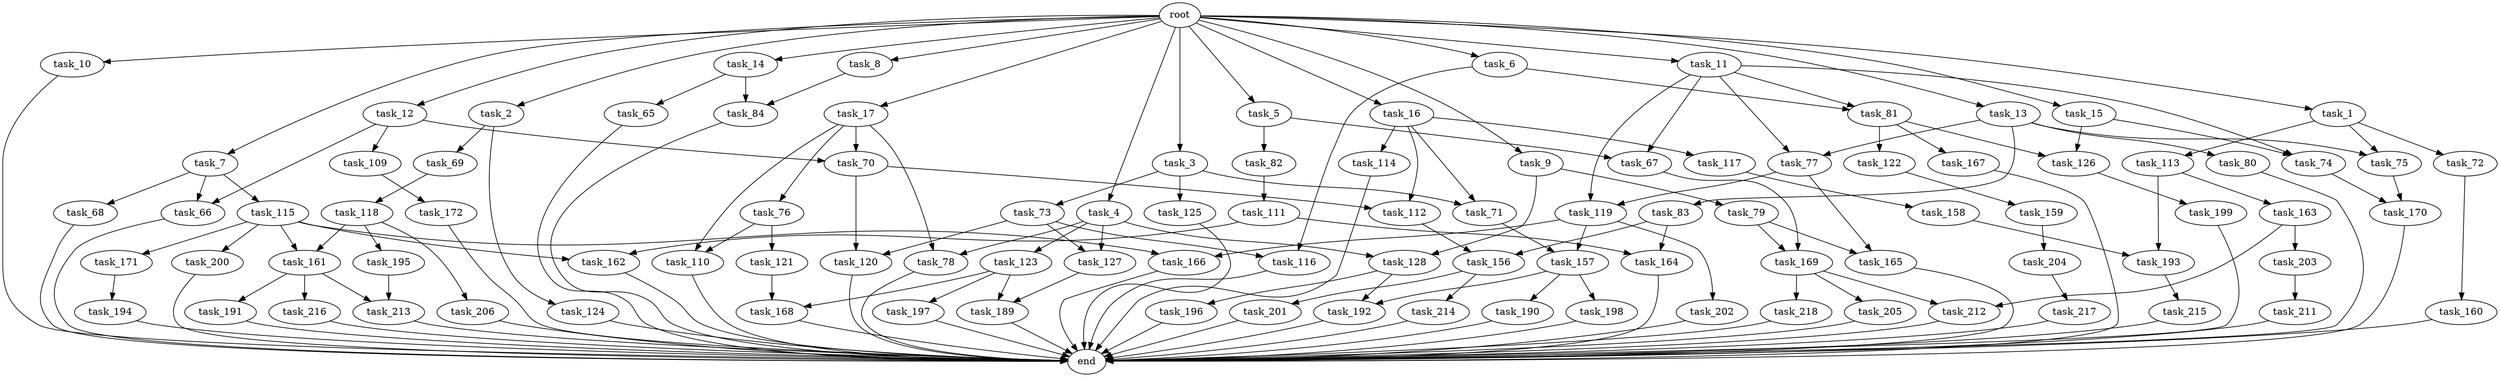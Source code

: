 digraph G {
  root [size="0.000000"];
  task_1 [size="10.240000"];
  task_2 [size="10.240000"];
  task_3 [size="10.240000"];
  task_4 [size="10.240000"];
  task_5 [size="10.240000"];
  task_6 [size="10.240000"];
  task_7 [size="10.240000"];
  task_8 [size="10.240000"];
  task_9 [size="10.240000"];
  task_10 [size="10.240000"];
  task_11 [size="10.240000"];
  task_12 [size="10.240000"];
  task_13 [size="10.240000"];
  task_14 [size="10.240000"];
  task_15 [size="10.240000"];
  task_16 [size="10.240000"];
  task_17 [size="10.240000"];
  task_65 [size="3092376453.120000"];
  task_66 [size="1116691496.960000"];
  task_67 [size="6184752906.240000"];
  task_68 [size="773094113.280000"];
  task_69 [size="773094113.280000"];
  task_70 [size="1717986918.400000"];
  task_71 [size="6871947673.600000"];
  task_72 [size="4209067950.080000"];
  task_73 [size="1374389534.720000"];
  task_74 [size="8589934592.000000"];
  task_75 [size="5583457484.800000"];
  task_76 [size="1374389534.720000"];
  task_77 [size="4466765987.840000"];
  task_78 [size="6871947673.600000"];
  task_79 [size="4209067950.080000"];
  task_80 [size="1374389534.720000"];
  task_81 [size="11682311045.120001"];
  task_82 [size="3092376453.120000"];
  task_83 [size="1374389534.720000"];
  task_84 [size="10050223472.639999"];
  task_109 [size="343597383.680000"];
  task_110 [size="3521873182.720000"];
  task_111 [size="8589934592.000000"];
  task_112 [size="5841155522.560000"];
  task_113 [size="4209067950.080000"];
  task_114 [size="5497558138.880000"];
  task_115 [size="773094113.280000"];
  task_116 [size="10737418240.000000"];
  task_117 [size="5497558138.880000"];
  task_118 [size="1374389534.720000"];
  task_119 [size="8589934592.000000"];
  task_120 [size="2491081031.680000"];
  task_121 [size="2147483648.000000"];
  task_122 [size="3092376453.120000"];
  task_123 [size="5497558138.880000"];
  task_124 [size="773094113.280000"];
  task_125 [size="1374389534.720000"];
  task_126 [size="8589934592.000000"];
  task_127 [size="7645041786.880000"];
  task_128 [size="9706626088.960001"];
  task_156 [size="7730941132.800000"];
  task_157 [size="1717986918.400000"];
  task_158 [size="6957847019.520000"];
  task_159 [size="3092376453.120000"];
  task_160 [size="2147483648.000000"];
  task_161 [size="2920577761.280000"];
  task_162 [size="9363028705.280001"];
  task_163 [size="2147483648.000000"];
  task_164 [size="15547781611.520000"];
  task_165 [size="6871947673.600000"];
  task_166 [size="2147483648.000000"];
  task_167 [size="3092376453.120000"];
  task_168 [size="687194767.360000"];
  task_169 [size="9964324126.719999"];
  task_170 [size="7301444403.200000"];
  task_171 [size="773094113.280000"];
  task_172 [size="3092376453.120000"];
  task_189 [size="2491081031.680000"];
  task_190 [size="773094113.280000"];
  task_191 [size="4209067950.080000"];
  task_192 [size="4982162063.360000"];
  task_193 [size="2491081031.680000"];
  task_194 [size="1374389534.720000"];
  task_195 [size="2147483648.000000"];
  task_196 [size="4209067950.080000"];
  task_197 [size="343597383.680000"];
  task_198 [size="773094113.280000"];
  task_199 [size="6957847019.520000"];
  task_200 [size="773094113.280000"];
  task_201 [size="343597383.680000"];
  task_202 [size="1374389534.720000"];
  task_203 [size="343597383.680000"];
  task_204 [size="4209067950.080000"];
  task_205 [size="6957847019.520000"];
  task_206 [size="2147483648.000000"];
  task_211 [size="5497558138.880000"];
  task_212 [size="7301444403.200000"];
  task_213 [size="11166914969.600000"];
  task_214 [size="343597383.680000"];
  task_215 [size="343597383.680000"];
  task_216 [size="4209067950.080000"];
  task_217 [size="6957847019.520000"];
  task_218 [size="6957847019.520000"];
  end [size="0.000000"];

  root -> task_1 [size="1.000000"];
  root -> task_2 [size="1.000000"];
  root -> task_3 [size="1.000000"];
  root -> task_4 [size="1.000000"];
  root -> task_5 [size="1.000000"];
  root -> task_6 [size="1.000000"];
  root -> task_7 [size="1.000000"];
  root -> task_8 [size="1.000000"];
  root -> task_9 [size="1.000000"];
  root -> task_10 [size="1.000000"];
  root -> task_11 [size="1.000000"];
  root -> task_12 [size="1.000000"];
  root -> task_13 [size="1.000000"];
  root -> task_14 [size="1.000000"];
  root -> task_15 [size="1.000000"];
  root -> task_16 [size="1.000000"];
  root -> task_17 [size="1.000000"];
  task_1 -> task_72 [size="411041792.000000"];
  task_1 -> task_75 [size="411041792.000000"];
  task_1 -> task_113 [size="411041792.000000"];
  task_2 -> task_69 [size="75497472.000000"];
  task_2 -> task_124 [size="75497472.000000"];
  task_3 -> task_71 [size="134217728.000000"];
  task_3 -> task_73 [size="134217728.000000"];
  task_3 -> task_125 [size="134217728.000000"];
  task_4 -> task_78 [size="536870912.000000"];
  task_4 -> task_123 [size="536870912.000000"];
  task_4 -> task_127 [size="536870912.000000"];
  task_4 -> task_128 [size="536870912.000000"];
  task_5 -> task_67 [size="301989888.000000"];
  task_5 -> task_82 [size="301989888.000000"];
  task_6 -> task_81 [size="838860800.000000"];
  task_6 -> task_116 [size="838860800.000000"];
  task_7 -> task_66 [size="75497472.000000"];
  task_7 -> task_68 [size="75497472.000000"];
  task_7 -> task_115 [size="75497472.000000"];
  task_8 -> task_84 [size="679477248.000000"];
  task_9 -> task_79 [size="411041792.000000"];
  task_9 -> task_128 [size="411041792.000000"];
  task_10 -> end [size="1.000000"];
  task_11 -> task_67 [size="301989888.000000"];
  task_11 -> task_74 [size="301989888.000000"];
  task_11 -> task_77 [size="301989888.000000"];
  task_11 -> task_81 [size="301989888.000000"];
  task_11 -> task_119 [size="301989888.000000"];
  task_12 -> task_66 [size="33554432.000000"];
  task_12 -> task_70 [size="33554432.000000"];
  task_12 -> task_109 [size="33554432.000000"];
  task_13 -> task_75 [size="134217728.000000"];
  task_13 -> task_77 [size="134217728.000000"];
  task_13 -> task_80 [size="134217728.000000"];
  task_13 -> task_83 [size="134217728.000000"];
  task_14 -> task_65 [size="301989888.000000"];
  task_14 -> task_84 [size="301989888.000000"];
  task_15 -> task_74 [size="536870912.000000"];
  task_15 -> task_126 [size="536870912.000000"];
  task_16 -> task_71 [size="536870912.000000"];
  task_16 -> task_112 [size="536870912.000000"];
  task_16 -> task_114 [size="536870912.000000"];
  task_16 -> task_117 [size="536870912.000000"];
  task_17 -> task_70 [size="134217728.000000"];
  task_17 -> task_76 [size="134217728.000000"];
  task_17 -> task_78 [size="134217728.000000"];
  task_17 -> task_110 [size="134217728.000000"];
  task_65 -> end [size="1.000000"];
  task_66 -> end [size="1.000000"];
  task_67 -> task_169 [size="838860800.000000"];
  task_68 -> end [size="1.000000"];
  task_69 -> task_118 [size="134217728.000000"];
  task_70 -> task_112 [size="33554432.000000"];
  task_70 -> task_120 [size="33554432.000000"];
  task_71 -> task_157 [size="33554432.000000"];
  task_72 -> task_160 [size="209715200.000000"];
  task_73 -> task_116 [size="209715200.000000"];
  task_73 -> task_120 [size="209715200.000000"];
  task_73 -> task_127 [size="209715200.000000"];
  task_74 -> task_170 [size="301989888.000000"];
  task_75 -> task_170 [size="411041792.000000"];
  task_76 -> task_110 [size="209715200.000000"];
  task_76 -> task_121 [size="209715200.000000"];
  task_77 -> task_119 [size="536870912.000000"];
  task_77 -> task_165 [size="536870912.000000"];
  task_78 -> end [size="1.000000"];
  task_79 -> task_165 [size="134217728.000000"];
  task_79 -> task_169 [size="134217728.000000"];
  task_80 -> end [size="1.000000"];
  task_81 -> task_122 [size="301989888.000000"];
  task_81 -> task_126 [size="301989888.000000"];
  task_81 -> task_167 [size="301989888.000000"];
  task_82 -> task_111 [size="838860800.000000"];
  task_83 -> task_156 [size="679477248.000000"];
  task_83 -> task_164 [size="679477248.000000"];
  task_84 -> end [size="1.000000"];
  task_109 -> task_172 [size="301989888.000000"];
  task_110 -> end [size="1.000000"];
  task_111 -> task_162 [size="838860800.000000"];
  task_111 -> task_164 [size="838860800.000000"];
  task_112 -> task_156 [size="75497472.000000"];
  task_113 -> task_163 [size="209715200.000000"];
  task_113 -> task_193 [size="209715200.000000"];
  task_114 -> end [size="1.000000"];
  task_115 -> task_161 [size="75497472.000000"];
  task_115 -> task_162 [size="75497472.000000"];
  task_115 -> task_166 [size="75497472.000000"];
  task_115 -> task_171 [size="75497472.000000"];
  task_115 -> task_200 [size="75497472.000000"];
  task_116 -> end [size="1.000000"];
  task_117 -> task_158 [size="679477248.000000"];
  task_118 -> task_161 [size="209715200.000000"];
  task_118 -> task_195 [size="209715200.000000"];
  task_118 -> task_206 [size="209715200.000000"];
  task_119 -> task_157 [size="134217728.000000"];
  task_119 -> task_166 [size="134217728.000000"];
  task_119 -> task_202 [size="134217728.000000"];
  task_120 -> end [size="1.000000"];
  task_121 -> task_168 [size="33554432.000000"];
  task_122 -> task_159 [size="301989888.000000"];
  task_123 -> task_168 [size="33554432.000000"];
  task_123 -> task_189 [size="33554432.000000"];
  task_123 -> task_197 [size="33554432.000000"];
  task_124 -> end [size="1.000000"];
  task_125 -> end [size="1.000000"];
  task_126 -> task_199 [size="679477248.000000"];
  task_127 -> task_189 [size="209715200.000000"];
  task_128 -> task_192 [size="411041792.000000"];
  task_128 -> task_196 [size="411041792.000000"];
  task_156 -> task_201 [size="33554432.000000"];
  task_156 -> task_214 [size="33554432.000000"];
  task_157 -> task_190 [size="75497472.000000"];
  task_157 -> task_192 [size="75497472.000000"];
  task_157 -> task_198 [size="75497472.000000"];
  task_158 -> task_193 [size="33554432.000000"];
  task_159 -> task_204 [size="411041792.000000"];
  task_160 -> end [size="1.000000"];
  task_161 -> task_191 [size="411041792.000000"];
  task_161 -> task_213 [size="411041792.000000"];
  task_161 -> task_216 [size="411041792.000000"];
  task_162 -> end [size="1.000000"];
  task_163 -> task_203 [size="33554432.000000"];
  task_163 -> task_212 [size="33554432.000000"];
  task_164 -> end [size="1.000000"];
  task_165 -> end [size="1.000000"];
  task_166 -> end [size="1.000000"];
  task_167 -> end [size="1.000000"];
  task_168 -> end [size="1.000000"];
  task_169 -> task_205 [size="679477248.000000"];
  task_169 -> task_212 [size="679477248.000000"];
  task_169 -> task_218 [size="679477248.000000"];
  task_170 -> end [size="1.000000"];
  task_171 -> task_194 [size="134217728.000000"];
  task_172 -> end [size="1.000000"];
  task_189 -> end [size="1.000000"];
  task_190 -> end [size="1.000000"];
  task_191 -> end [size="1.000000"];
  task_192 -> end [size="1.000000"];
  task_193 -> task_215 [size="33554432.000000"];
  task_194 -> end [size="1.000000"];
  task_195 -> task_213 [size="679477248.000000"];
  task_196 -> end [size="1.000000"];
  task_197 -> end [size="1.000000"];
  task_198 -> end [size="1.000000"];
  task_199 -> end [size="1.000000"];
  task_200 -> end [size="1.000000"];
  task_201 -> end [size="1.000000"];
  task_202 -> end [size="1.000000"];
  task_203 -> task_211 [size="536870912.000000"];
  task_204 -> task_217 [size="679477248.000000"];
  task_205 -> end [size="1.000000"];
  task_206 -> end [size="1.000000"];
  task_211 -> end [size="1.000000"];
  task_212 -> end [size="1.000000"];
  task_213 -> end [size="1.000000"];
  task_214 -> end [size="1.000000"];
  task_215 -> end [size="1.000000"];
  task_216 -> end [size="1.000000"];
  task_217 -> end [size="1.000000"];
  task_218 -> end [size="1.000000"];
}
